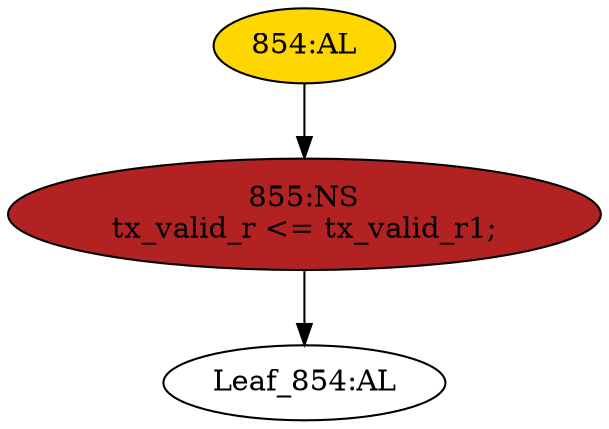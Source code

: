 strict digraph "" {
	node [label="\N"];
	"Leaf_854:AL"	 [def_var="['tx_valid_r']",
		label="Leaf_854:AL"];
	"854:AL"	 [ast="<pyverilog.vparser.ast.Always object at 0x7f55d3d0a310>",
		clk_sens=True,
		fillcolor=gold,
		label="854:AL",
		sens="['clk']",
		statements="[]",
		style=filled,
		typ=Always,
		use_var="['tx_valid_r1']"];
	"855:NS"	 [ast="<pyverilog.vparser.ast.NonblockingSubstitution object at 0x7f55b234b790>",
		fillcolor=firebrick,
		label="855:NS
tx_valid_r <= tx_valid_r1;",
		statements="[<pyverilog.vparser.ast.NonblockingSubstitution object at 0x7f55b234b790>]",
		style=filled,
		typ=NonblockingSubstitution];
	"854:AL" -> "855:NS"	 [cond="[]",
		lineno=None];
	"855:NS" -> "Leaf_854:AL"	 [cond="[]",
		lineno=None];
}
